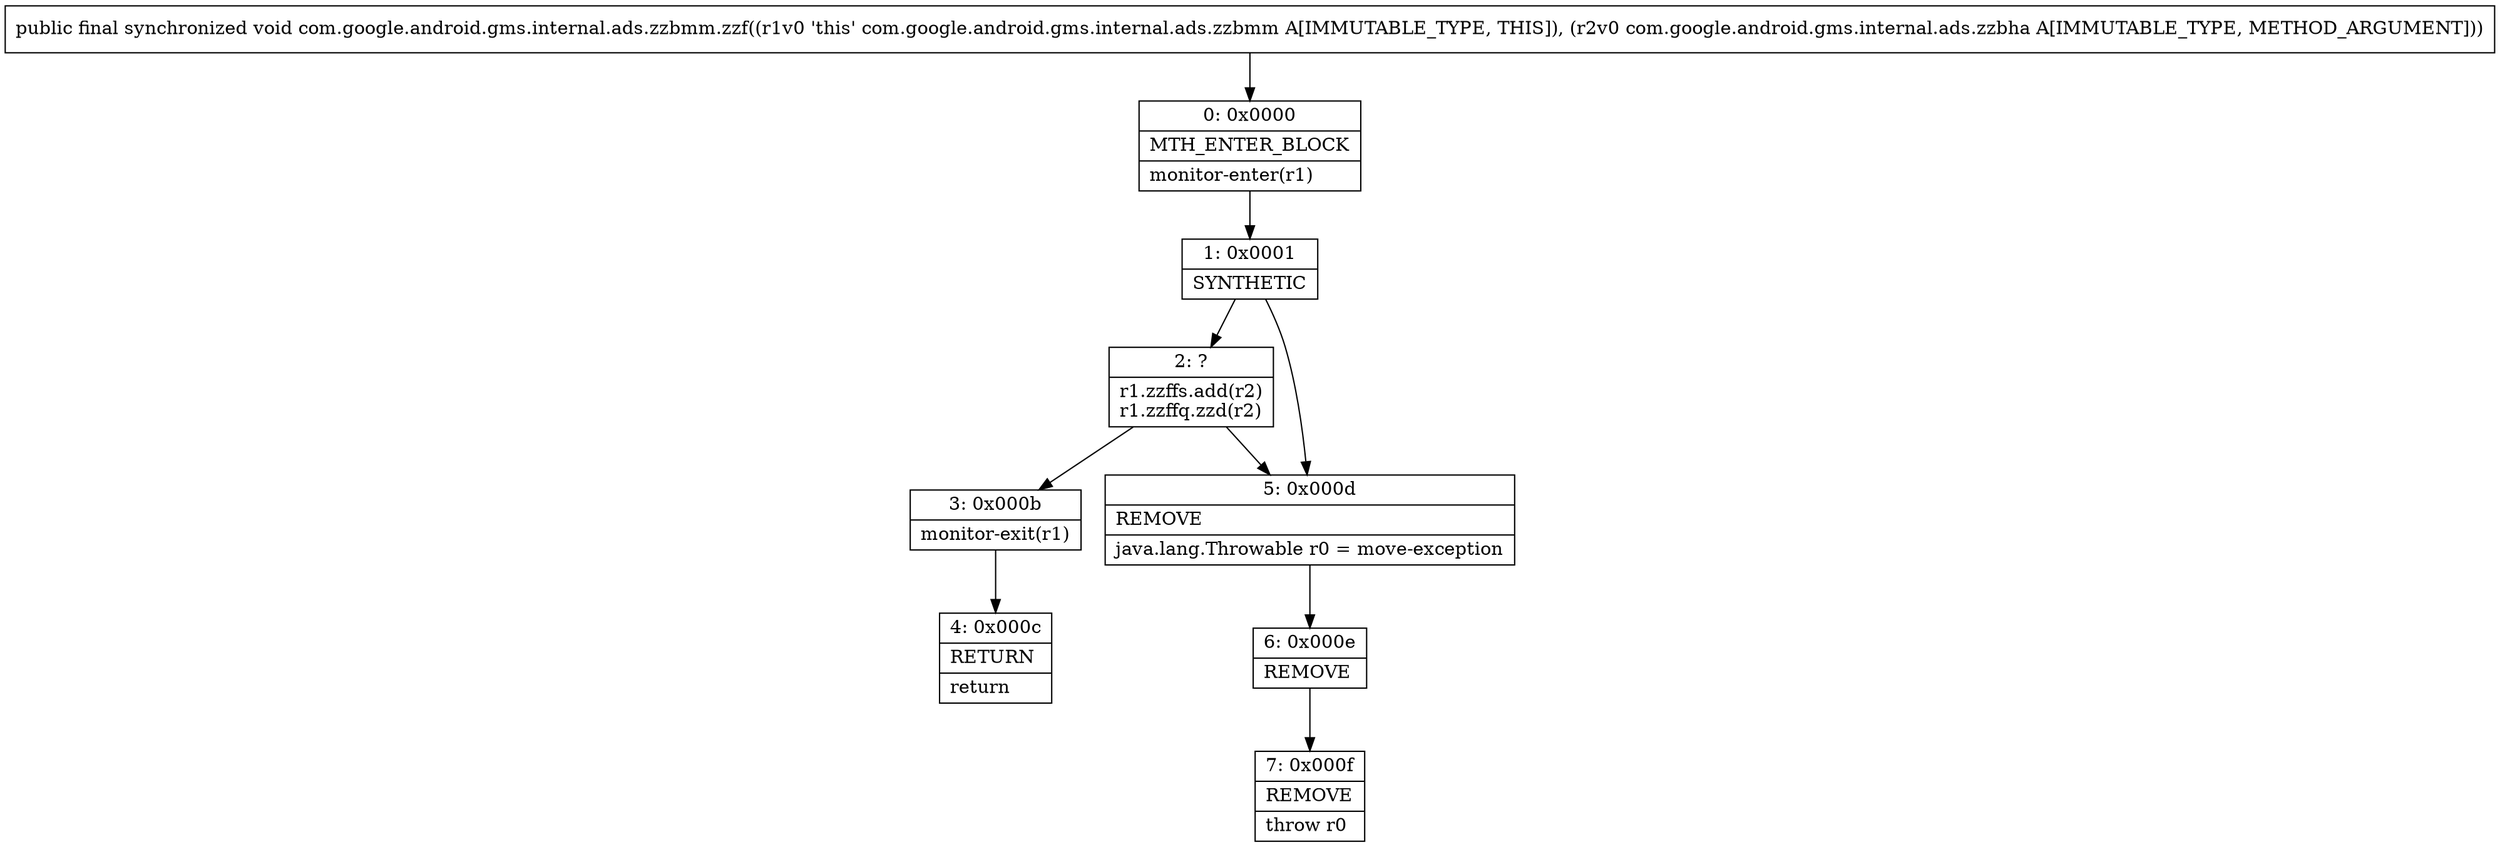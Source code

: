 digraph "CFG forcom.google.android.gms.internal.ads.zzbmm.zzf(Lcom\/google\/android\/gms\/internal\/ads\/zzbha;)V" {
Node_0 [shape=record,label="{0\:\ 0x0000|MTH_ENTER_BLOCK\l|monitor\-enter(r1)\l}"];
Node_1 [shape=record,label="{1\:\ 0x0001|SYNTHETIC\l}"];
Node_2 [shape=record,label="{2\:\ ?|r1.zzffs.add(r2)\lr1.zzffq.zzd(r2)\l}"];
Node_3 [shape=record,label="{3\:\ 0x000b|monitor\-exit(r1)\l}"];
Node_4 [shape=record,label="{4\:\ 0x000c|RETURN\l|return\l}"];
Node_5 [shape=record,label="{5\:\ 0x000d|REMOVE\l|java.lang.Throwable r0 = move\-exception\l}"];
Node_6 [shape=record,label="{6\:\ 0x000e|REMOVE\l}"];
Node_7 [shape=record,label="{7\:\ 0x000f|REMOVE\l|throw r0\l}"];
MethodNode[shape=record,label="{public final synchronized void com.google.android.gms.internal.ads.zzbmm.zzf((r1v0 'this' com.google.android.gms.internal.ads.zzbmm A[IMMUTABLE_TYPE, THIS]), (r2v0 com.google.android.gms.internal.ads.zzbha A[IMMUTABLE_TYPE, METHOD_ARGUMENT])) }"];
MethodNode -> Node_0;
Node_0 -> Node_1;
Node_1 -> Node_2;
Node_1 -> Node_5;
Node_2 -> Node_3;
Node_2 -> Node_5;
Node_3 -> Node_4;
Node_5 -> Node_6;
Node_6 -> Node_7;
}

